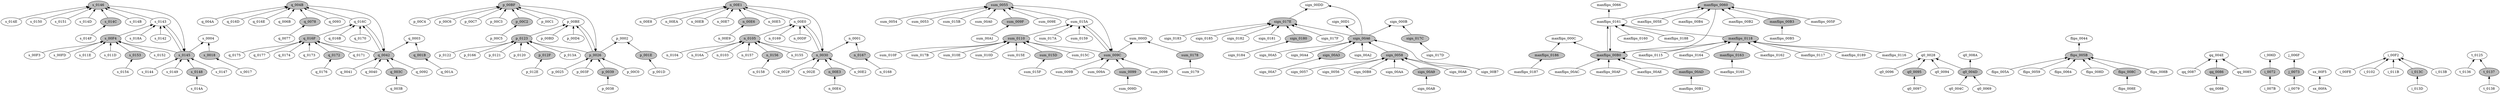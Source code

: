 digraph { rankdir = BT;
s_0018 [style=filled, fillcolor=gray];
s_0018 -> s_0004;
q_001B [style=filled, fillcolor=gray];
q_001B -> q_0003;
p_001E [style=filled, fillcolor=gray];
p_001E -> p_0002;
n_0167 [style=filled, fillcolor=gray];
n_0167 -> n_0001;
sum_0178 [style=filled, fillcolor=gray];
sum_0178 -> sum_000D;
sign_017C [style=filled, fillcolor=gray];
sign_017C -> sign_000B;
maxflips_0186 [style=filled, fillcolor=gray];
maxflips_0186 -> maxflips_000C;
s_0017 -> s_0018;
q_001A -> q_001B;
p_001D -> p_001E;
n_0168 -> n_0167;
sum_0179 -> sum_0178;
sign_017D -> sign_017C;
maxflips_0187 -> maxflips_0186;
p_0026 [style=filled, fillcolor=gray];
p_0026 -> p_0002;
p_0026 -> p_00BE;
p_0026 -> p_0123;
n_0030 [style=filled, fillcolor=gray];
n_0030 -> n_0001;
n_0030 -> n_00E0;
n_0030 -> n_0105;
q_0042 [style=filled, fillcolor=gray];
q_0042 -> q_0003;
q_0042 -> q_016C;
q_0042 -> q_016F;
sum_009C [style=filled, fillcolor=gray];
sum_009C -> sum_000D;
sum_009C -> sum_015A;
sum_009C -> sum_0110;
sign_00A6 [style=filled, fillcolor=gray];
sign_00A6 -> sign_000B;
sign_00A6 -> sign_00D1;
sign_00A6 -> sign_00DD;
sign_00A6 -> sign_017E;
maxflips_00B0 [style=filled, fillcolor=gray];
maxflips_00B0 -> maxflips_000C;
maxflips_00B0 -> maxflips_0161;
maxflips_00B0 -> maxflips_0118;
s_0145 [style=filled, fillcolor=gray];
s_0145 -> s_0004;
s_0145 -> s_0143;
s_0145 -> s_00F4;
p_0025 -> p_0026;
n_002F -> n_0030;
q_0041 -> q_0042;
sum_009B -> sum_009C;
sign_00A5 -> sign_00A6;
maxflips_00AF -> maxflips_00B0;
s_0144 -> s_0145;
n_002E -> n_0030;
p_003F -> p_0026;
q_0040 -> q_0042;
q0_0096 -> q0_0028;
sum_009A -> sum_009C;
sign_00A4 -> sign_00A6;
maxflips_00AE -> maxflips_00B0;
s_0149 -> s_0145;
p_0039 [style=filled, fillcolor=gray];
p_0039 -> p_0026;
q_003C [style=filled, fillcolor=gray];
q_003C -> q_0042;
q0_0095 [style=filled, fillcolor=gray];
q0_0095 -> q0_0028;
sum_0099 [style=filled, fillcolor=gray];
sum_0099 -> sum_009C;
sign_00A3 [style=filled, fillcolor=gray];
sign_00A3 -> sign_00A6;
maxflips_00AD [style=filled, fillcolor=gray];
maxflips_00AD -> maxflips_00B0;
n_00E3 [style=filled, fillcolor=gray];
n_00E3 -> n_0030;
s_0148 [style=filled, fillcolor=gray];
s_0148 -> s_0145;
p_0038 -> p_0039;
q_003B -> q_003C;
q0_0097 -> q0_0095;
sum_009D -> sum_0099;
sign_00A7 -> sign_00A3;
maxflips_00B1 -> maxflips_00AD;
n_00E4 -> n_00E3;
s_014A -> s_0148;
q_0092 -> q_0042;
q0_0094 -> q0_0028;
sum_0098 -> sum_009C;
sign_00A2 -> sign_00A6;
maxflips_00AC -> maxflips_00B0;
p_00C0 -> p_0026;
n_00E2 -> n_0030;
s_0147 -> s_0145;
q_004B [style=filled, fillcolor=gray];
q_004B -> q_0042;
q0_004D [style=filled, fillcolor=gray];
q0_004D -> q0_0028;
q0_004D -> q0_008A;
sum_0055 [style=filled, fillcolor=gray];
sum_0055 -> sum_009C;
sign_0058 [style=filled, fillcolor=gray];
sign_0058 -> sign_00A6;
flips_005B [style=filled, fillcolor=gray];
flips_005B -> flips_0044;
maxflips_0060 [style=filled, fillcolor=gray];
maxflips_0060 -> maxflips_00B0;
p_00BF [style=filled, fillcolor=gray];
p_00BF -> p_0026;
n_00E1 [style=filled, fillcolor=gray];
n_00E1 -> n_0030;
s_0146 [style=filled, fillcolor=gray];
s_0146 -> s_0145;
q_004A -> q_004B;
q0_004C -> q0_004D;
sum_0054 -> sum_0055;
sign_0057 -> sign_0058;
flips_005A -> flips_005B;
maxflips_005F -> maxflips_0060;
p_00C4 -> p_00BF;
n_00E8 -> n_00E1;
s_014E -> s_0146;
sum_0053 -> sum_0055;
sign_0056 -> sign_0058;
flips_0059 -> flips_005B;
maxflips_005E -> maxflips_0060;
p_00C6 -> p_00BF;
n_00EA -> n_00E1;
s_0150 -> s_0146;
q_016D -> q_004B;
flips_0064 -> flips_005B;
sign_00B8 -> sign_0058;
p_00C7 -> p_00BF;
n_00EB -> n_00E1;
s_0151 -> s_0146;
sum_015B -> sum_0055;
q_016E -> q_004B;
q0_0069 -> q0_004D;
q_006B -> q_004B;
qq_0087 -> qq_004E;
flips_008D -> flips_005B;
sum_00A0 -> sum_0055;
sign_00AA -> sign_0058;
maxflips_00B4 -> maxflips_0060;
p_00C3 -> p_00BF;
n_00E7 -> n_00E1;
s_014D -> s_0146;
i_0072 [style=filled, fillcolor=gray];
i_0072 -> i_006D;
j_0073 [style=filled, fillcolor=gray];
j_0073 -> j_006F;
q_0078 [style=filled, fillcolor=gray];
q_0078 -> q_004B;
qq_0086 [style=filled, fillcolor=gray];
qq_0086 -> qq_004E;
flips_008C [style=filled, fillcolor=gray];
flips_008C -> flips_005B;
sum_009F [style=filled, fillcolor=gray];
sum_009F -> sum_0055;
sign_00A9 [style=filled, fillcolor=gray];
sign_00A9 -> sign_0058;
maxflips_00B3 [style=filled, fillcolor=gray];
maxflips_00B3 -> maxflips_0060;
p_00C2 [style=filled, fillcolor=gray];
p_00C2 -> p_00BF;
n_00E6 [style=filled, fillcolor=gray];
n_00E6 -> n_00E1;
s_014C [style=filled, fillcolor=gray];
s_014C -> s_0146;
q_0077 -> q_0078;
j_0079 -> j_0073;
i_007B -> i_0072;
qq_0088 -> qq_0086;
flips_008E -> flips_008C;
sum_00A1 -> sum_009F;
sign_00AB -> sign_00A9;
maxflips_00B5 -> maxflips_00B3;
p_00C5 -> p_00C2;
n_00E9 -> n_00E6;
s_014F -> s_014C;
qq_0085 -> qq_004E;
flips_008B -> flips_005B;
q_0093 -> q_004B;
sum_009E -> sum_0055;
sign_00A8 -> sign_0058;
maxflips_00B2 -> maxflips_0060;
p_00C1 -> p_00BF;
n_00E5 -> n_00E1;
s_014B -> s_0146;
sign_00B7 -> sign_00A6;
sign_00B7 -> sign_0058;
p_00BE -> p_0026;
p_00BE -> p_00BF;
n_00E0 -> n_0030;
n_00E0 -> n_00E1;
s_0143 -> s_0145;
s_0143 -> s_0146;
sum_015A -> sum_009C;
sum_015A -> sum_0055;
maxflips_0161 -> maxflips_00B0;
maxflips_0161 -> maxflips_0060;
maxflips_0161 -> maxflips_0066;
q_016C -> q_0042;
q_016C -> q_004B;
p_00BD -> p_00BE;
n_0169 -> n_00E0;
q_016B -> q_016C;
sum_017A -> sum_015A;
maxflips_0188 -> maxflips_0161;
s_018A -> s_0143;
p_00D4 -> p_00BE;
n_00DF -> n_00E0;
s_0142 -> s_0143;
sum_0159 -> sum_015A;
maxflips_0160 -> maxflips_0161;
q_0170 -> q_016C;
s_00F4 [style=filled, fillcolor=gray];
s_00F4 -> s_0143;
n_0105 [style=filled, fillcolor=gray];
n_0105 -> n_00E0;
sum_0110 [style=filled, fillcolor=gray];
sum_0110 -> sum_015A;
maxflips_0118 [style=filled, fillcolor=gray];
maxflips_0118 -> maxflips_0161;
p_0123 [style=filled, fillcolor=gray];
p_0123 -> p_00BE;
q_016F [style=filled, fillcolor=gray];
q_016F -> q_016C;
sign_017E [style=filled, fillcolor=gray];
sign_017E -> sign_00DD;
s_00F3 -> s_00F4;
n_0104 -> n_0105;
sum_010F -> sum_0110;
maxflips_0117 -> maxflips_0118;
p_0122 -> p_0123;
q_0175 -> q_016F;
sign_0183 -> sign_017E;
sx_00FA -> sx_00F5;
s_00FD -> s_00F4;
i_00FE -> i_00F2;
p_0166 -> p_0123;
n_016A -> n_0105;
q_0177 -> q_016F;
sum_017B -> sum_0110;
sign_0185 -> sign_017E;
maxflips_0189 -> maxflips_0118;
i_0102 -> i_00F2;
n_0103 -> n_0105;
sum_010E -> sum_0110;
maxflips_0116 -> maxflips_0118;
s_011E -> s_00F4;
p_0121 -> p_0123;
q_0174 -> q_016F;
sign_0182 -> sign_017E;
sum_010D -> sum_0110;
maxflips_0115 -> maxflips_0118;
i_011B -> i_00F2;
s_011D -> s_00F4;
p_0120 -> p_0123;
n_0157 -> n_0105;
sum_015E -> sum_0110;
maxflips_0164 -> maxflips_0118;
q_0173 -> q_016F;
sign_0181 -> sign_017E;
p_012F [style=filled, fillcolor=gray];
p_012F -> p_0123;
t_0137 [style=filled, fillcolor=gray];
t_0137 -> t_0125;
i_013C [style=filled, fillcolor=gray];
i_013C -> i_00F2;
s_0153 [style=filled, fillcolor=gray];
s_0153 -> s_00F4;
n_0156 [style=filled, fillcolor=gray];
n_0156 -> n_0105;
sum_015D [style=filled, fillcolor=gray];
sum_015D -> sum_0110;
maxflips_0163 [style=filled, fillcolor=gray];
maxflips_0163 -> maxflips_0118;
q_0172 [style=filled, fillcolor=gray];
q_0172 -> q_016F;
sign_0180 [style=filled, fillcolor=gray];
sign_0180 -> sign_017E;
p_012E -> p_012F;
t_0138 -> t_0137;
i_013D -> i_013C;
s_0154 -> s_0153;
n_0158 -> n_0156;
sum_015F -> sum_015D;
maxflips_0165 -> maxflips_0163;
q_0176 -> q_0172;
sign_0184 -> sign_0180;
t_0136 -> t_0125;
p_013A -> p_0123;
i_013B -> i_00F2;
s_0152 -> s_00F4;
n_0155 -> n_0105;
sum_015C -> sum_0110;
maxflips_0162 -> maxflips_0118;
q_0171 -> q_016F;
sign_017F -> sign_017E;
}
